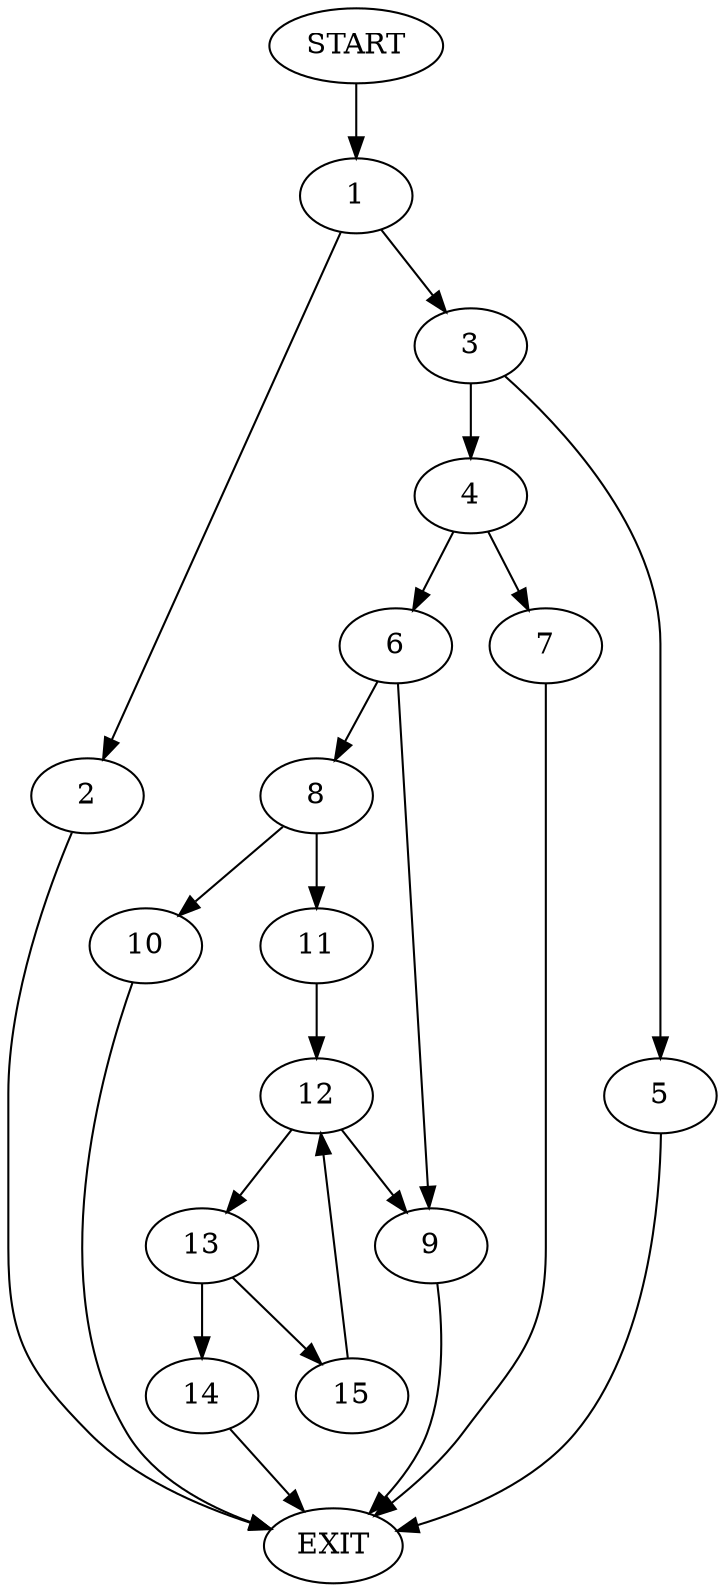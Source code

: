 digraph {
0 [label="START"]
16 [label="EXIT"]
0 -> 1
1 -> 2
1 -> 3
2 -> 16
3 -> 4
3 -> 5
4 -> 6
4 -> 7
5 -> 16
6 -> 8
6 -> 9
7 -> 16
9 -> 16
8 -> 10
8 -> 11
11 -> 12
10 -> 16
12 -> 13
12 -> 9
13 -> 14
13 -> 15
14 -> 16
15 -> 12
}
